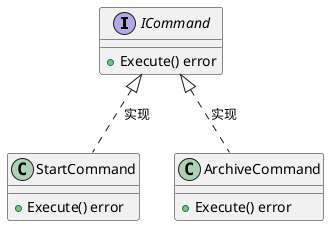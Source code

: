 @startuml proxy
interface       ICommand

ICommand <|.. StartCommand : 实现
ICommand <|.. ArchiveCommand : 实现

interface ICommand{
	+Execute() error
}

class StartCommand {
    +Execute() error 
}

class ArchiveCommand {
    +Execute() error 
}

@enduml

